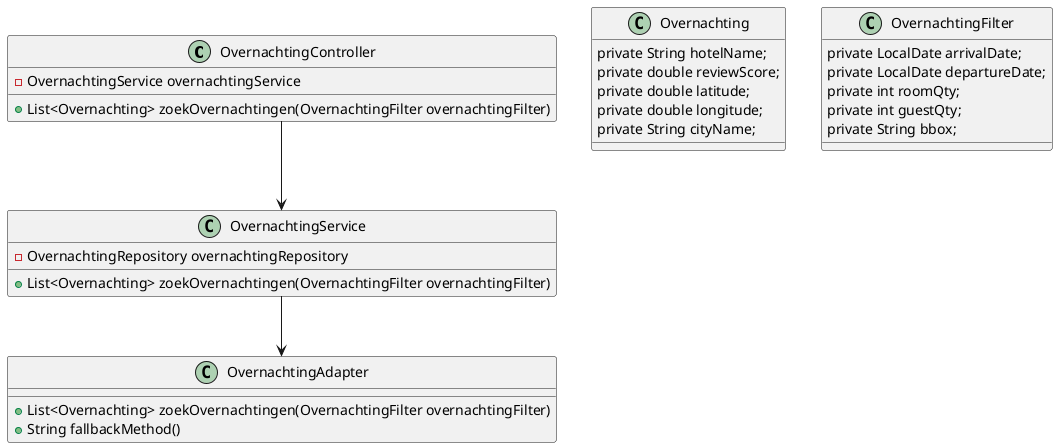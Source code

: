 @startuml 

class OvernachtingController {
    - OvernachtingService overnachtingService
    + List<Overnachting> zoekOvernachtingen(OvernachtingFilter overnachtingFilter)
}

class OvernachtingService {
    - OvernachtingRepository overnachtingRepository
    + List<Overnachting> zoekOvernachtingen(OvernachtingFilter overnachtingFilter)

}

class OvernachtingAdapter {
    + List<Overnachting> zoekOvernachtingen(OvernachtingFilter overnachtingFilter)
    + String fallbackMethod()
}

class Overnachting {
    private String hotelName;
    private double reviewScore;
    private double latitude;
    private double longitude;
    private String cityName;
}

class OvernachtingFilter {
    private LocalDate arrivalDate;
    private LocalDate departureDate;
    private int roomQty;
    private int guestQty;
    private String bbox;
}

OvernachtingController --> OvernachtingService
OvernachtingService --> OvernachtingAdapter

@enduml

